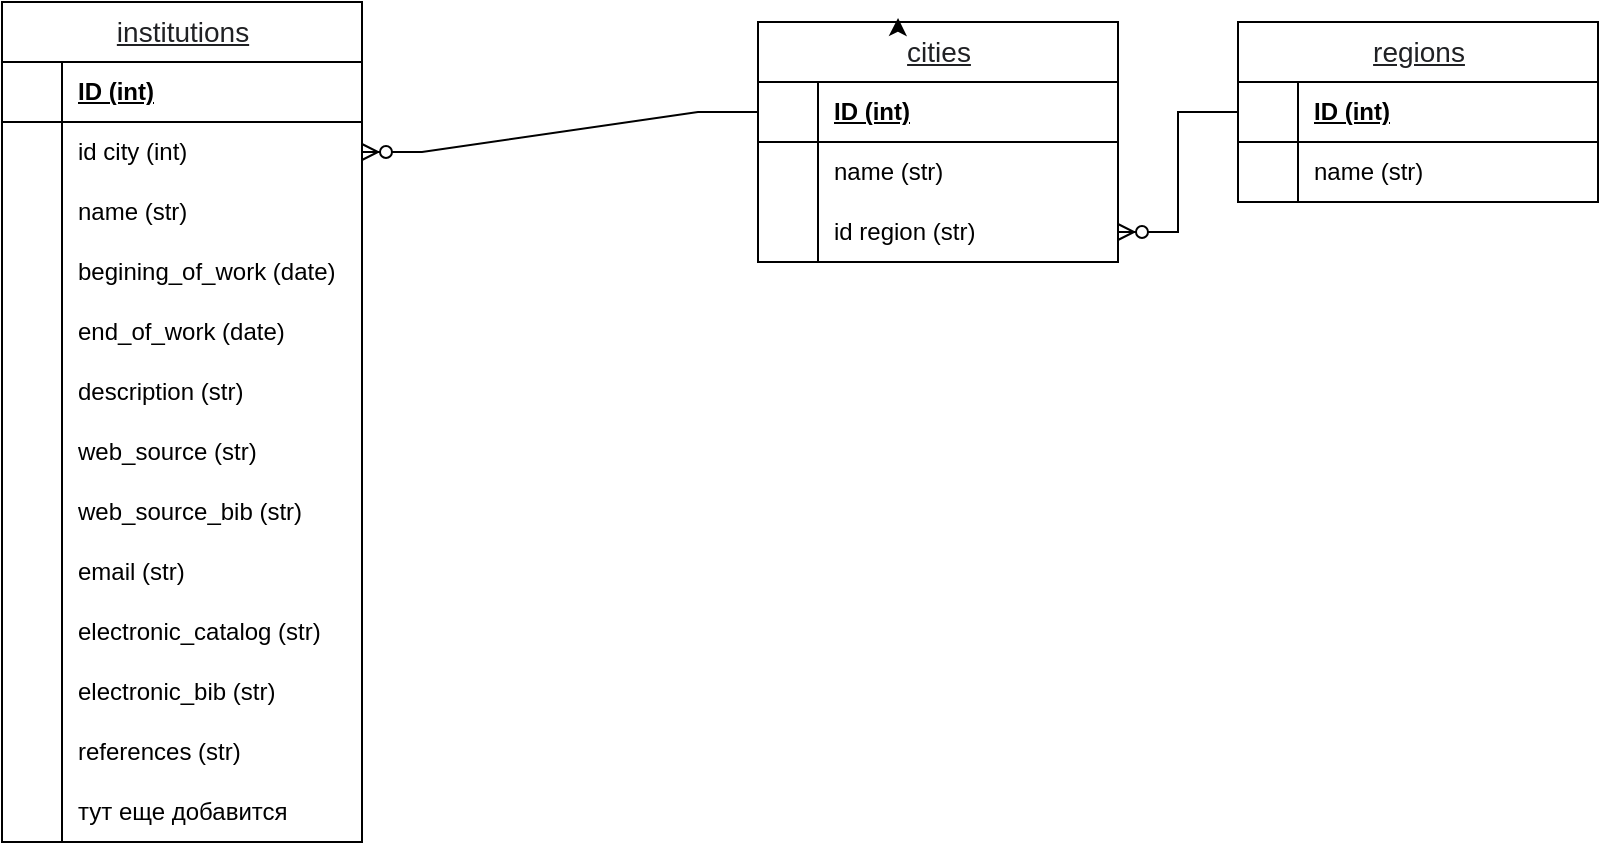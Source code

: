 <mxfile version="24.6.4" type="github">
  <diagram name="Страница — 1" id="eRfc2zM0RvY-p0mb0GW9">
    <mxGraphModel dx="1434" dy="1949" grid="1" gridSize="10" guides="1" tooltips="1" connect="1" arrows="1" fold="1" page="1" pageScale="1" pageWidth="827" pageHeight="1169" math="0" shadow="0">
      <root>
        <mxCell id="0" />
        <mxCell id="1" parent="0" />
        <mxCell id="vjTbwFofLOvI6zGAaXNj-1" value="&lt;span style=&quot;color: rgb(32, 33, 36); font-family: arial, sans-serif; font-size: 14px; font-weight: 400; text-align: start; text-wrap: wrap; background-color: rgb(255, 255, 255); text-decoration-line: underline;&quot;&gt;institutions&lt;/span&gt;" style="shape=table;startSize=30;container=1;collapsible=1;childLayout=tableLayout;fixedRows=1;rowLines=0;fontStyle=1;align=center;resizeLast=1;html=1;swimlaneLine=1;" parent="1" vertex="1">
          <mxGeometry x="62" y="-80" width="180" height="420" as="geometry">
            <mxRectangle x="380" y="100" width="100" height="30" as="alternateBounds" />
          </mxGeometry>
        </mxCell>
        <mxCell id="vjTbwFofLOvI6zGAaXNj-2" value="" style="shape=tableRow;horizontal=0;startSize=0;swimlaneHead=0;swimlaneBody=0;fillColor=none;collapsible=0;dropTarget=0;points=[[0,0.5],[1,0.5]];portConstraint=eastwest;top=0;left=0;right=0;bottom=1;" parent="vjTbwFofLOvI6zGAaXNj-1" vertex="1">
          <mxGeometry y="30" width="180" height="30" as="geometry" />
        </mxCell>
        <mxCell id="vjTbwFofLOvI6zGAaXNj-3" value="" style="shape=partialRectangle;connectable=0;fillColor=none;top=0;left=0;bottom=0;right=0;fontStyle=1;overflow=hidden;whiteSpace=wrap;html=1;" parent="vjTbwFofLOvI6zGAaXNj-2" vertex="1">
          <mxGeometry width="30" height="30" as="geometry">
            <mxRectangle width="30" height="30" as="alternateBounds" />
          </mxGeometry>
        </mxCell>
        <mxCell id="vjTbwFofLOvI6zGAaXNj-4" value="ID (int)" style="shape=partialRectangle;connectable=0;fillColor=none;top=0;left=0;bottom=0;right=0;align=left;spacingLeft=6;fontStyle=5;overflow=hidden;whiteSpace=wrap;html=1;" parent="vjTbwFofLOvI6zGAaXNj-2" vertex="1">
          <mxGeometry x="30" width="150" height="30" as="geometry">
            <mxRectangle width="150" height="30" as="alternateBounds" />
          </mxGeometry>
        </mxCell>
        <mxCell id="vjTbwFofLOvI6zGAaXNj-5" value="" style="shape=tableRow;horizontal=0;startSize=0;swimlaneHead=0;swimlaneBody=0;fillColor=none;collapsible=0;dropTarget=0;points=[[0,0.5],[1,0.5]];portConstraint=eastwest;top=0;left=0;right=0;bottom=0;" parent="vjTbwFofLOvI6zGAaXNj-1" vertex="1">
          <mxGeometry y="60" width="180" height="30" as="geometry" />
        </mxCell>
        <mxCell id="vjTbwFofLOvI6zGAaXNj-6" value="" style="shape=partialRectangle;connectable=0;fillColor=none;top=0;left=0;bottom=0;right=0;editable=1;overflow=hidden;whiteSpace=wrap;html=1;" parent="vjTbwFofLOvI6zGAaXNj-5" vertex="1">
          <mxGeometry width="30" height="30" as="geometry">
            <mxRectangle width="30" height="30" as="alternateBounds" />
          </mxGeometry>
        </mxCell>
        <mxCell id="vjTbwFofLOvI6zGAaXNj-7" value="id city (int)" style="shape=partialRectangle;connectable=0;fillColor=none;top=0;left=0;bottom=0;right=0;align=left;spacingLeft=6;overflow=hidden;whiteSpace=wrap;html=1;strokeColor=default;" parent="vjTbwFofLOvI6zGAaXNj-5" vertex="1">
          <mxGeometry x="30" width="150" height="30" as="geometry">
            <mxRectangle width="150" height="30" as="alternateBounds" />
          </mxGeometry>
        </mxCell>
        <mxCell id="vjTbwFofLOvI6zGAaXNj-8" value="" style="shape=tableRow;horizontal=0;startSize=0;swimlaneHead=0;swimlaneBody=0;fillColor=none;collapsible=0;dropTarget=0;points=[[0,0.5],[1,0.5]];portConstraint=eastwest;top=0;left=0;right=0;bottom=0;" parent="vjTbwFofLOvI6zGAaXNj-1" vertex="1">
          <mxGeometry y="90" width="180" height="30" as="geometry" />
        </mxCell>
        <mxCell id="vjTbwFofLOvI6zGAaXNj-9" value="" style="shape=partialRectangle;connectable=0;fillColor=none;top=0;left=0;bottom=0;right=0;editable=1;overflow=hidden;whiteSpace=wrap;html=1;" parent="vjTbwFofLOvI6zGAaXNj-8" vertex="1">
          <mxGeometry width="30" height="30" as="geometry">
            <mxRectangle width="30" height="30" as="alternateBounds" />
          </mxGeometry>
        </mxCell>
        <mxCell id="vjTbwFofLOvI6zGAaXNj-10" value="name (str)" style="shape=partialRectangle;connectable=0;fillColor=none;top=0;left=0;bottom=0;right=0;align=left;spacingLeft=6;overflow=hidden;whiteSpace=wrap;html=1;" parent="vjTbwFofLOvI6zGAaXNj-8" vertex="1">
          <mxGeometry x="30" width="150" height="30" as="geometry">
            <mxRectangle width="150" height="30" as="alternateBounds" />
          </mxGeometry>
        </mxCell>
        <mxCell id="vjTbwFofLOvI6zGAaXNj-11" value="" style="shape=tableRow;horizontal=0;startSize=0;swimlaneHead=0;swimlaneBody=0;fillColor=none;collapsible=0;dropTarget=0;points=[[0,0.5],[1,0.5]];portConstraint=eastwest;top=0;left=0;right=0;bottom=0;" parent="vjTbwFofLOvI6zGAaXNj-1" vertex="1">
          <mxGeometry y="120" width="180" height="30" as="geometry" />
        </mxCell>
        <mxCell id="vjTbwFofLOvI6zGAaXNj-12" value="" style="shape=partialRectangle;connectable=0;fillColor=none;top=0;left=0;bottom=0;right=0;editable=1;overflow=hidden;whiteSpace=wrap;html=1;" parent="vjTbwFofLOvI6zGAaXNj-11" vertex="1">
          <mxGeometry width="30" height="30" as="geometry">
            <mxRectangle width="30" height="30" as="alternateBounds" />
          </mxGeometry>
        </mxCell>
        <mxCell id="vjTbwFofLOvI6zGAaXNj-13" value="begining_of_work (date)" style="shape=partialRectangle;connectable=0;fillColor=none;top=0;left=0;bottom=0;right=0;align=left;spacingLeft=6;overflow=hidden;whiteSpace=wrap;html=1;" parent="vjTbwFofLOvI6zGAaXNj-11" vertex="1">
          <mxGeometry x="30" width="150" height="30" as="geometry">
            <mxRectangle width="150" height="30" as="alternateBounds" />
          </mxGeometry>
        </mxCell>
        <mxCell id="vjTbwFofLOvI6zGAaXNj-14" value="" style="shape=tableRow;horizontal=0;startSize=0;swimlaneHead=0;swimlaneBody=0;fillColor=none;collapsible=0;dropTarget=0;points=[[0,0.5],[1,0.5]];portConstraint=eastwest;top=0;left=0;right=0;bottom=0;" parent="vjTbwFofLOvI6zGAaXNj-1" vertex="1">
          <mxGeometry y="150" width="180" height="30" as="geometry" />
        </mxCell>
        <mxCell id="vjTbwFofLOvI6zGAaXNj-15" value="" style="shape=partialRectangle;connectable=0;fillColor=none;top=0;left=0;bottom=0;right=0;editable=1;overflow=hidden;whiteSpace=wrap;html=1;" parent="vjTbwFofLOvI6zGAaXNj-14" vertex="1">
          <mxGeometry width="30" height="30" as="geometry">
            <mxRectangle width="30" height="30" as="alternateBounds" />
          </mxGeometry>
        </mxCell>
        <mxCell id="vjTbwFofLOvI6zGAaXNj-16" value="end_of_work (date)" style="shape=partialRectangle;connectable=0;fillColor=none;top=0;left=0;bottom=0;right=0;align=left;spacingLeft=6;overflow=hidden;whiteSpace=wrap;html=1;" parent="vjTbwFofLOvI6zGAaXNj-14" vertex="1">
          <mxGeometry x="30" width="150" height="30" as="geometry">
            <mxRectangle width="150" height="30" as="alternateBounds" />
          </mxGeometry>
        </mxCell>
        <mxCell id="vjTbwFofLOvI6zGAaXNj-17" value="" style="shape=tableRow;horizontal=0;startSize=0;swimlaneHead=0;swimlaneBody=0;fillColor=none;collapsible=0;dropTarget=0;points=[[0,0.5],[1,0.5]];portConstraint=eastwest;top=0;left=0;right=0;bottom=0;" parent="vjTbwFofLOvI6zGAaXNj-1" vertex="1">
          <mxGeometry y="180" width="180" height="30" as="geometry" />
        </mxCell>
        <mxCell id="vjTbwFofLOvI6zGAaXNj-18" value="" style="shape=partialRectangle;connectable=0;fillColor=none;top=0;left=0;bottom=0;right=0;editable=1;overflow=hidden;whiteSpace=wrap;html=1;" parent="vjTbwFofLOvI6zGAaXNj-17" vertex="1">
          <mxGeometry width="30" height="30" as="geometry">
            <mxRectangle width="30" height="30" as="alternateBounds" />
          </mxGeometry>
        </mxCell>
        <mxCell id="vjTbwFofLOvI6zGAaXNj-19" value="description (str)" style="shape=partialRectangle;connectable=0;fillColor=none;top=0;left=0;bottom=0;right=0;align=left;spacingLeft=6;overflow=hidden;whiteSpace=wrap;html=1;" parent="vjTbwFofLOvI6zGAaXNj-17" vertex="1">
          <mxGeometry x="30" width="150" height="30" as="geometry">
            <mxRectangle width="150" height="30" as="alternateBounds" />
          </mxGeometry>
        </mxCell>
        <mxCell id="vjTbwFofLOvI6zGAaXNj-20" value="" style="shape=tableRow;horizontal=0;startSize=0;swimlaneHead=0;swimlaneBody=0;fillColor=none;collapsible=0;dropTarget=0;points=[[0,0.5],[1,0.5]];portConstraint=eastwest;top=0;left=0;right=0;bottom=0;" parent="vjTbwFofLOvI6zGAaXNj-1" vertex="1">
          <mxGeometry y="210" width="180" height="30" as="geometry" />
        </mxCell>
        <mxCell id="vjTbwFofLOvI6zGAaXNj-21" value="" style="shape=partialRectangle;connectable=0;fillColor=none;top=0;left=0;bottom=0;right=0;editable=1;overflow=hidden;whiteSpace=wrap;html=1;" parent="vjTbwFofLOvI6zGAaXNj-20" vertex="1">
          <mxGeometry width="30" height="30" as="geometry">
            <mxRectangle width="30" height="30" as="alternateBounds" />
          </mxGeometry>
        </mxCell>
        <mxCell id="vjTbwFofLOvI6zGAaXNj-22" value="web_source (str)" style="shape=partialRectangle;connectable=0;fillColor=none;top=0;left=0;bottom=0;right=0;align=left;spacingLeft=6;overflow=hidden;whiteSpace=wrap;html=1;" parent="vjTbwFofLOvI6zGAaXNj-20" vertex="1">
          <mxGeometry x="30" width="150" height="30" as="geometry">
            <mxRectangle width="150" height="30" as="alternateBounds" />
          </mxGeometry>
        </mxCell>
        <mxCell id="vjTbwFofLOvI6zGAaXNj-23" value="" style="shape=tableRow;horizontal=0;startSize=0;swimlaneHead=0;swimlaneBody=0;fillColor=none;collapsible=0;dropTarget=0;points=[[0,0.5],[1,0.5]];portConstraint=eastwest;top=0;left=0;right=0;bottom=0;" parent="vjTbwFofLOvI6zGAaXNj-1" vertex="1">
          <mxGeometry y="240" width="180" height="30" as="geometry" />
        </mxCell>
        <mxCell id="vjTbwFofLOvI6zGAaXNj-24" value="" style="shape=partialRectangle;connectable=0;fillColor=none;top=0;left=0;bottom=0;right=0;editable=1;overflow=hidden;whiteSpace=wrap;html=1;" parent="vjTbwFofLOvI6zGAaXNj-23" vertex="1">
          <mxGeometry width="30" height="30" as="geometry">
            <mxRectangle width="30" height="30" as="alternateBounds" />
          </mxGeometry>
        </mxCell>
        <mxCell id="vjTbwFofLOvI6zGAaXNj-25" value="web_source_bib (str)" style="shape=partialRectangle;connectable=0;fillColor=none;top=0;left=0;bottom=0;right=0;align=left;spacingLeft=6;overflow=hidden;whiteSpace=wrap;html=1;" parent="vjTbwFofLOvI6zGAaXNj-23" vertex="1">
          <mxGeometry x="30" width="150" height="30" as="geometry">
            <mxRectangle width="150" height="30" as="alternateBounds" />
          </mxGeometry>
        </mxCell>
        <mxCell id="vjTbwFofLOvI6zGAaXNj-26" value="" style="shape=tableRow;horizontal=0;startSize=0;swimlaneHead=0;swimlaneBody=0;fillColor=none;collapsible=0;dropTarget=0;points=[[0,0.5],[1,0.5]];portConstraint=eastwest;top=0;left=0;right=0;bottom=0;" parent="vjTbwFofLOvI6zGAaXNj-1" vertex="1">
          <mxGeometry y="270" width="180" height="30" as="geometry" />
        </mxCell>
        <mxCell id="vjTbwFofLOvI6zGAaXNj-27" value="" style="shape=partialRectangle;connectable=0;fillColor=none;top=0;left=0;bottom=0;right=0;editable=1;overflow=hidden;whiteSpace=wrap;html=1;" parent="vjTbwFofLOvI6zGAaXNj-26" vertex="1">
          <mxGeometry width="30" height="30" as="geometry">
            <mxRectangle width="30" height="30" as="alternateBounds" />
          </mxGeometry>
        </mxCell>
        <mxCell id="vjTbwFofLOvI6zGAaXNj-28" value="email (str)" style="shape=partialRectangle;connectable=0;fillColor=none;top=0;left=0;bottom=0;right=0;align=left;spacingLeft=6;overflow=hidden;whiteSpace=wrap;html=1;" parent="vjTbwFofLOvI6zGAaXNj-26" vertex="1">
          <mxGeometry x="30" width="150" height="30" as="geometry">
            <mxRectangle width="150" height="30" as="alternateBounds" />
          </mxGeometry>
        </mxCell>
        <mxCell id="vjTbwFofLOvI6zGAaXNj-29" value="" style="shape=tableRow;horizontal=0;startSize=0;swimlaneHead=0;swimlaneBody=0;fillColor=none;collapsible=0;dropTarget=0;points=[[0,0.5],[1,0.5]];portConstraint=eastwest;top=0;left=0;right=0;bottom=0;" parent="vjTbwFofLOvI6zGAaXNj-1" vertex="1">
          <mxGeometry y="300" width="180" height="30" as="geometry" />
        </mxCell>
        <mxCell id="vjTbwFofLOvI6zGAaXNj-30" value="" style="shape=partialRectangle;connectable=0;fillColor=none;top=0;left=0;bottom=0;right=0;editable=1;overflow=hidden;whiteSpace=wrap;html=1;" parent="vjTbwFofLOvI6zGAaXNj-29" vertex="1">
          <mxGeometry width="30" height="30" as="geometry">
            <mxRectangle width="30" height="30" as="alternateBounds" />
          </mxGeometry>
        </mxCell>
        <mxCell id="vjTbwFofLOvI6zGAaXNj-31" value="electronic_catalog (str)" style="shape=partialRectangle;connectable=0;fillColor=none;top=0;left=0;bottom=0;right=0;align=left;spacingLeft=6;overflow=hidden;whiteSpace=wrap;html=1;" parent="vjTbwFofLOvI6zGAaXNj-29" vertex="1">
          <mxGeometry x="30" width="150" height="30" as="geometry">
            <mxRectangle width="150" height="30" as="alternateBounds" />
          </mxGeometry>
        </mxCell>
        <mxCell id="vjTbwFofLOvI6zGAaXNj-32" value="" style="shape=tableRow;horizontal=0;startSize=0;swimlaneHead=0;swimlaneBody=0;fillColor=none;collapsible=0;dropTarget=0;points=[[0,0.5],[1,0.5]];portConstraint=eastwest;top=0;left=0;right=0;bottom=0;" parent="vjTbwFofLOvI6zGAaXNj-1" vertex="1">
          <mxGeometry y="330" width="180" height="30" as="geometry" />
        </mxCell>
        <mxCell id="vjTbwFofLOvI6zGAaXNj-33" value="" style="shape=partialRectangle;connectable=0;fillColor=none;top=0;left=0;bottom=0;right=0;editable=1;overflow=hidden;whiteSpace=wrap;html=1;" parent="vjTbwFofLOvI6zGAaXNj-32" vertex="1">
          <mxGeometry width="30" height="30" as="geometry">
            <mxRectangle width="30" height="30" as="alternateBounds" />
          </mxGeometry>
        </mxCell>
        <mxCell id="vjTbwFofLOvI6zGAaXNj-34" value="electronic_bib (str)" style="shape=partialRectangle;connectable=0;fillColor=none;top=0;left=0;bottom=0;right=0;align=left;spacingLeft=6;overflow=hidden;whiteSpace=wrap;html=1;" parent="vjTbwFofLOvI6zGAaXNj-32" vertex="1">
          <mxGeometry x="30" width="150" height="30" as="geometry">
            <mxRectangle width="150" height="30" as="alternateBounds" />
          </mxGeometry>
        </mxCell>
        <mxCell id="vjTbwFofLOvI6zGAaXNj-35" value="" style="shape=tableRow;horizontal=0;startSize=0;swimlaneHead=0;swimlaneBody=0;fillColor=none;collapsible=0;dropTarget=0;points=[[0,0.5],[1,0.5]];portConstraint=eastwest;top=0;left=0;right=0;bottom=0;" parent="vjTbwFofLOvI6zGAaXNj-1" vertex="1">
          <mxGeometry y="360" width="180" height="30" as="geometry" />
        </mxCell>
        <mxCell id="vjTbwFofLOvI6zGAaXNj-36" value="" style="shape=partialRectangle;connectable=0;fillColor=none;top=0;left=0;bottom=0;right=0;editable=1;overflow=hidden;whiteSpace=wrap;html=1;" parent="vjTbwFofLOvI6zGAaXNj-35" vertex="1">
          <mxGeometry width="30" height="30" as="geometry">
            <mxRectangle width="30" height="30" as="alternateBounds" />
          </mxGeometry>
        </mxCell>
        <mxCell id="vjTbwFofLOvI6zGAaXNj-37" value="references (str)" style="shape=partialRectangle;connectable=0;fillColor=none;top=0;left=0;bottom=0;right=0;align=left;spacingLeft=6;overflow=hidden;whiteSpace=wrap;html=1;" parent="vjTbwFofLOvI6zGAaXNj-35" vertex="1">
          <mxGeometry x="30" width="150" height="30" as="geometry">
            <mxRectangle width="150" height="30" as="alternateBounds" />
          </mxGeometry>
        </mxCell>
        <mxCell id="vjTbwFofLOvI6zGAaXNj-38" value="" style="shape=tableRow;horizontal=0;startSize=0;swimlaneHead=0;swimlaneBody=0;fillColor=none;collapsible=0;dropTarget=0;points=[[0,0.5],[1,0.5]];portConstraint=eastwest;top=0;left=0;right=0;bottom=0;" parent="vjTbwFofLOvI6zGAaXNj-1" vertex="1">
          <mxGeometry y="390" width="180" height="30" as="geometry" />
        </mxCell>
        <mxCell id="vjTbwFofLOvI6zGAaXNj-39" value="" style="shape=partialRectangle;connectable=0;fillColor=none;top=0;left=0;bottom=0;right=0;editable=1;overflow=hidden;whiteSpace=wrap;html=1;" parent="vjTbwFofLOvI6zGAaXNj-38" vertex="1">
          <mxGeometry width="30" height="30" as="geometry">
            <mxRectangle width="30" height="30" as="alternateBounds" />
          </mxGeometry>
        </mxCell>
        <mxCell id="vjTbwFofLOvI6zGAaXNj-40" value="тут еще добавится&amp;nbsp;" style="shape=partialRectangle;connectable=0;fillColor=none;top=0;left=0;bottom=0;right=0;align=left;spacingLeft=6;overflow=hidden;whiteSpace=wrap;html=1;" parent="vjTbwFofLOvI6zGAaXNj-38" vertex="1">
          <mxGeometry x="30" width="150" height="30" as="geometry">
            <mxRectangle width="150" height="30" as="alternateBounds" />
          </mxGeometry>
        </mxCell>
        <mxCell id="vjTbwFofLOvI6zGAaXNj-41" value="&lt;div style=&quot;text-align: start;&quot;&gt;&lt;font face=&quot;arial, sans-serif&quot; color=&quot;#202124&quot;&gt;&lt;span style=&quot;font-size: 14px; font-weight: 400; text-wrap: wrap; background-color: rgb(255, 255, 255);&quot;&gt;&lt;u&gt;cities&lt;/u&gt;&lt;/span&gt;&lt;/font&gt;&lt;/div&gt;" style="shape=table;startSize=30;container=1;collapsible=1;childLayout=tableLayout;fixedRows=1;rowLines=0;fontStyle=1;align=center;resizeLast=1;html=1;swimlaneLine=1;" parent="1" vertex="1">
          <mxGeometry x="440" y="-70" width="180" height="120" as="geometry">
            <mxRectangle x="380" y="100" width="100" height="30" as="alternateBounds" />
          </mxGeometry>
        </mxCell>
        <mxCell id="vjTbwFofLOvI6zGAaXNj-42" value="" style="shape=tableRow;horizontal=0;startSize=0;swimlaneHead=0;swimlaneBody=0;fillColor=none;collapsible=0;dropTarget=0;points=[[0,0.5],[1,0.5]];portConstraint=eastwest;top=0;left=0;right=0;bottom=1;" parent="vjTbwFofLOvI6zGAaXNj-41" vertex="1">
          <mxGeometry y="30" width="180" height="30" as="geometry" />
        </mxCell>
        <mxCell id="vjTbwFofLOvI6zGAaXNj-43" value="" style="shape=partialRectangle;connectable=0;fillColor=none;top=0;left=0;bottom=0;right=0;fontStyle=1;overflow=hidden;whiteSpace=wrap;html=1;" parent="vjTbwFofLOvI6zGAaXNj-42" vertex="1">
          <mxGeometry width="30" height="30" as="geometry">
            <mxRectangle width="30" height="30" as="alternateBounds" />
          </mxGeometry>
        </mxCell>
        <mxCell id="vjTbwFofLOvI6zGAaXNj-44" value="ID (int)" style="shape=partialRectangle;connectable=0;fillColor=none;top=0;left=0;bottom=0;right=0;align=left;spacingLeft=6;fontStyle=5;overflow=hidden;whiteSpace=wrap;html=1;" parent="vjTbwFofLOvI6zGAaXNj-42" vertex="1">
          <mxGeometry x="30" width="150" height="30" as="geometry">
            <mxRectangle width="150" height="30" as="alternateBounds" />
          </mxGeometry>
        </mxCell>
        <mxCell id="vjTbwFofLOvI6zGAaXNj-45" value="" style="shape=tableRow;horizontal=0;startSize=0;swimlaneHead=0;swimlaneBody=0;fillColor=none;collapsible=0;dropTarget=0;points=[[0,0.5],[1,0.5]];portConstraint=eastwest;top=0;left=0;right=0;bottom=0;" parent="vjTbwFofLOvI6zGAaXNj-41" vertex="1">
          <mxGeometry y="60" width="180" height="30" as="geometry" />
        </mxCell>
        <mxCell id="vjTbwFofLOvI6zGAaXNj-46" value="" style="shape=partialRectangle;connectable=0;fillColor=none;top=0;left=0;bottom=0;right=0;editable=1;overflow=hidden;whiteSpace=wrap;html=1;" parent="vjTbwFofLOvI6zGAaXNj-45" vertex="1">
          <mxGeometry width="30" height="30" as="geometry">
            <mxRectangle width="30" height="30" as="alternateBounds" />
          </mxGeometry>
        </mxCell>
        <mxCell id="vjTbwFofLOvI6zGAaXNj-47" value="name (str)" style="shape=partialRectangle;connectable=0;fillColor=none;top=0;left=0;bottom=0;right=0;align=left;spacingLeft=6;overflow=hidden;whiteSpace=wrap;html=1;strokeColor=default;" parent="vjTbwFofLOvI6zGAaXNj-45" vertex="1">
          <mxGeometry x="30" width="150" height="30" as="geometry">
            <mxRectangle width="150" height="30" as="alternateBounds" />
          </mxGeometry>
        </mxCell>
        <mxCell id="vjTbwFofLOvI6zGAaXNj-48" value="" style="shape=tableRow;horizontal=0;startSize=0;swimlaneHead=0;swimlaneBody=0;fillColor=none;collapsible=0;dropTarget=0;points=[[0,0.5],[1,0.5]];portConstraint=eastwest;top=0;left=0;right=0;bottom=0;" parent="vjTbwFofLOvI6zGAaXNj-41" vertex="1">
          <mxGeometry y="90" width="180" height="30" as="geometry" />
        </mxCell>
        <mxCell id="vjTbwFofLOvI6zGAaXNj-49" value="" style="shape=partialRectangle;connectable=0;fillColor=none;top=0;left=0;bottom=0;right=0;editable=1;overflow=hidden;whiteSpace=wrap;html=1;" parent="vjTbwFofLOvI6zGAaXNj-48" vertex="1">
          <mxGeometry width="30" height="30" as="geometry">
            <mxRectangle width="30" height="30" as="alternateBounds" />
          </mxGeometry>
        </mxCell>
        <mxCell id="vjTbwFofLOvI6zGAaXNj-50" value="id region (str)" style="shape=partialRectangle;connectable=0;fillColor=none;top=0;left=0;bottom=0;right=0;align=left;spacingLeft=6;overflow=hidden;whiteSpace=wrap;html=1;" parent="vjTbwFofLOvI6zGAaXNj-48" vertex="1">
          <mxGeometry x="30" width="150" height="30" as="geometry">
            <mxRectangle width="150" height="30" as="alternateBounds" />
          </mxGeometry>
        </mxCell>
        <mxCell id="vjTbwFofLOvI6zGAaXNj-51" value="&lt;div style=&quot;text-align: start;&quot;&gt;&lt;font face=&quot;arial, sans-serif&quot; color=&quot;#202124&quot;&gt;&lt;span style=&quot;font-size: 14px; font-weight: 400; text-wrap: wrap; background-color: rgb(255, 255, 255);&quot;&gt;&lt;u&gt;regions&lt;/u&gt;&lt;/span&gt;&lt;/font&gt;&lt;/div&gt;" style="shape=table;startSize=30;container=1;collapsible=1;childLayout=tableLayout;fixedRows=1;rowLines=0;fontStyle=1;align=center;resizeLast=1;html=1;swimlaneLine=1;" parent="1" vertex="1">
          <mxGeometry x="680" y="-70" width="180" height="90" as="geometry">
            <mxRectangle x="380" y="100" width="100" height="30" as="alternateBounds" />
          </mxGeometry>
        </mxCell>
        <mxCell id="vjTbwFofLOvI6zGAaXNj-52" value="" style="shape=tableRow;horizontal=0;startSize=0;swimlaneHead=0;swimlaneBody=0;fillColor=none;collapsible=0;dropTarget=0;points=[[0,0.5],[1,0.5]];portConstraint=eastwest;top=0;left=0;right=0;bottom=1;" parent="vjTbwFofLOvI6zGAaXNj-51" vertex="1">
          <mxGeometry y="30" width="180" height="30" as="geometry" />
        </mxCell>
        <mxCell id="vjTbwFofLOvI6zGAaXNj-53" value="" style="shape=partialRectangle;connectable=0;fillColor=none;top=0;left=0;bottom=0;right=0;fontStyle=1;overflow=hidden;whiteSpace=wrap;html=1;" parent="vjTbwFofLOvI6zGAaXNj-52" vertex="1">
          <mxGeometry width="30" height="30" as="geometry">
            <mxRectangle width="30" height="30" as="alternateBounds" />
          </mxGeometry>
        </mxCell>
        <mxCell id="vjTbwFofLOvI6zGAaXNj-54" value="ID (int)" style="shape=partialRectangle;connectable=0;fillColor=none;top=0;left=0;bottom=0;right=0;align=left;spacingLeft=6;fontStyle=5;overflow=hidden;whiteSpace=wrap;html=1;" parent="vjTbwFofLOvI6zGAaXNj-52" vertex="1">
          <mxGeometry x="30" width="150" height="30" as="geometry">
            <mxRectangle width="150" height="30" as="alternateBounds" />
          </mxGeometry>
        </mxCell>
        <mxCell id="vjTbwFofLOvI6zGAaXNj-55" value="" style="shape=tableRow;horizontal=0;startSize=0;swimlaneHead=0;swimlaneBody=0;fillColor=none;collapsible=0;dropTarget=0;points=[[0,0.5],[1,0.5]];portConstraint=eastwest;top=0;left=0;right=0;bottom=0;" parent="vjTbwFofLOvI6zGAaXNj-51" vertex="1">
          <mxGeometry y="60" width="180" height="30" as="geometry" />
        </mxCell>
        <mxCell id="vjTbwFofLOvI6zGAaXNj-56" value="" style="shape=partialRectangle;connectable=0;fillColor=none;top=0;left=0;bottom=0;right=0;editable=1;overflow=hidden;whiteSpace=wrap;html=1;" parent="vjTbwFofLOvI6zGAaXNj-55" vertex="1">
          <mxGeometry width="30" height="30" as="geometry">
            <mxRectangle width="30" height="30" as="alternateBounds" />
          </mxGeometry>
        </mxCell>
        <mxCell id="vjTbwFofLOvI6zGAaXNj-57" value="name (str)" style="shape=partialRectangle;connectable=0;fillColor=none;top=0;left=0;bottom=0;right=0;align=left;spacingLeft=6;overflow=hidden;whiteSpace=wrap;html=1;strokeColor=default;" parent="vjTbwFofLOvI6zGAaXNj-55" vertex="1">
          <mxGeometry x="30" width="150" height="30" as="geometry">
            <mxRectangle width="150" height="30" as="alternateBounds" />
          </mxGeometry>
        </mxCell>
        <mxCell id="vjTbwFofLOvI6zGAaXNj-58" style="edgeStyle=entityRelationEdgeStyle;rounded=0;orthogonalLoop=1;jettySize=auto;html=1;exitX=0;exitY=0.5;exitDx=0;exitDy=0;entryX=1;entryY=0.5;entryDx=0;entryDy=0;fontSize=12;endArrow=ERzeroToMany;endFill=1;" parent="1" source="vjTbwFofLOvI6zGAaXNj-42" target="vjTbwFofLOvI6zGAaXNj-5" edge="1">
          <mxGeometry relative="1" as="geometry" />
        </mxCell>
        <mxCell id="vjTbwFofLOvI6zGAaXNj-59" value="" style="edgeStyle=entityRelationEdgeStyle;fontSize=12;html=1;endArrow=ERzeroToMany;endFill=1;rounded=0;entryX=1;entryY=0.5;entryDx=0;entryDy=0;exitX=0;exitY=0.5;exitDx=0;exitDy=0;" parent="1" source="vjTbwFofLOvI6zGAaXNj-52" target="vjTbwFofLOvI6zGAaXNj-48" edge="1">
          <mxGeometry width="100" height="100" relative="1" as="geometry">
            <mxPoint x="620" y="70" as="sourcePoint" />
            <mxPoint x="720" y="-30" as="targetPoint" />
          </mxGeometry>
        </mxCell>
        <mxCell id="I7nVX0QpQg-aLHjd2ynb-1" style="edgeStyle=orthogonalEdgeStyle;rounded=0;orthogonalLoop=1;jettySize=auto;html=1;exitX=0.5;exitY=0;exitDx=0;exitDy=0;entryX=0.389;entryY=-0.017;entryDx=0;entryDy=0;entryPerimeter=0;" edge="1" parent="1" source="vjTbwFofLOvI6zGAaXNj-41" target="vjTbwFofLOvI6zGAaXNj-41">
          <mxGeometry relative="1" as="geometry" />
        </mxCell>
      </root>
    </mxGraphModel>
  </diagram>
</mxfile>
